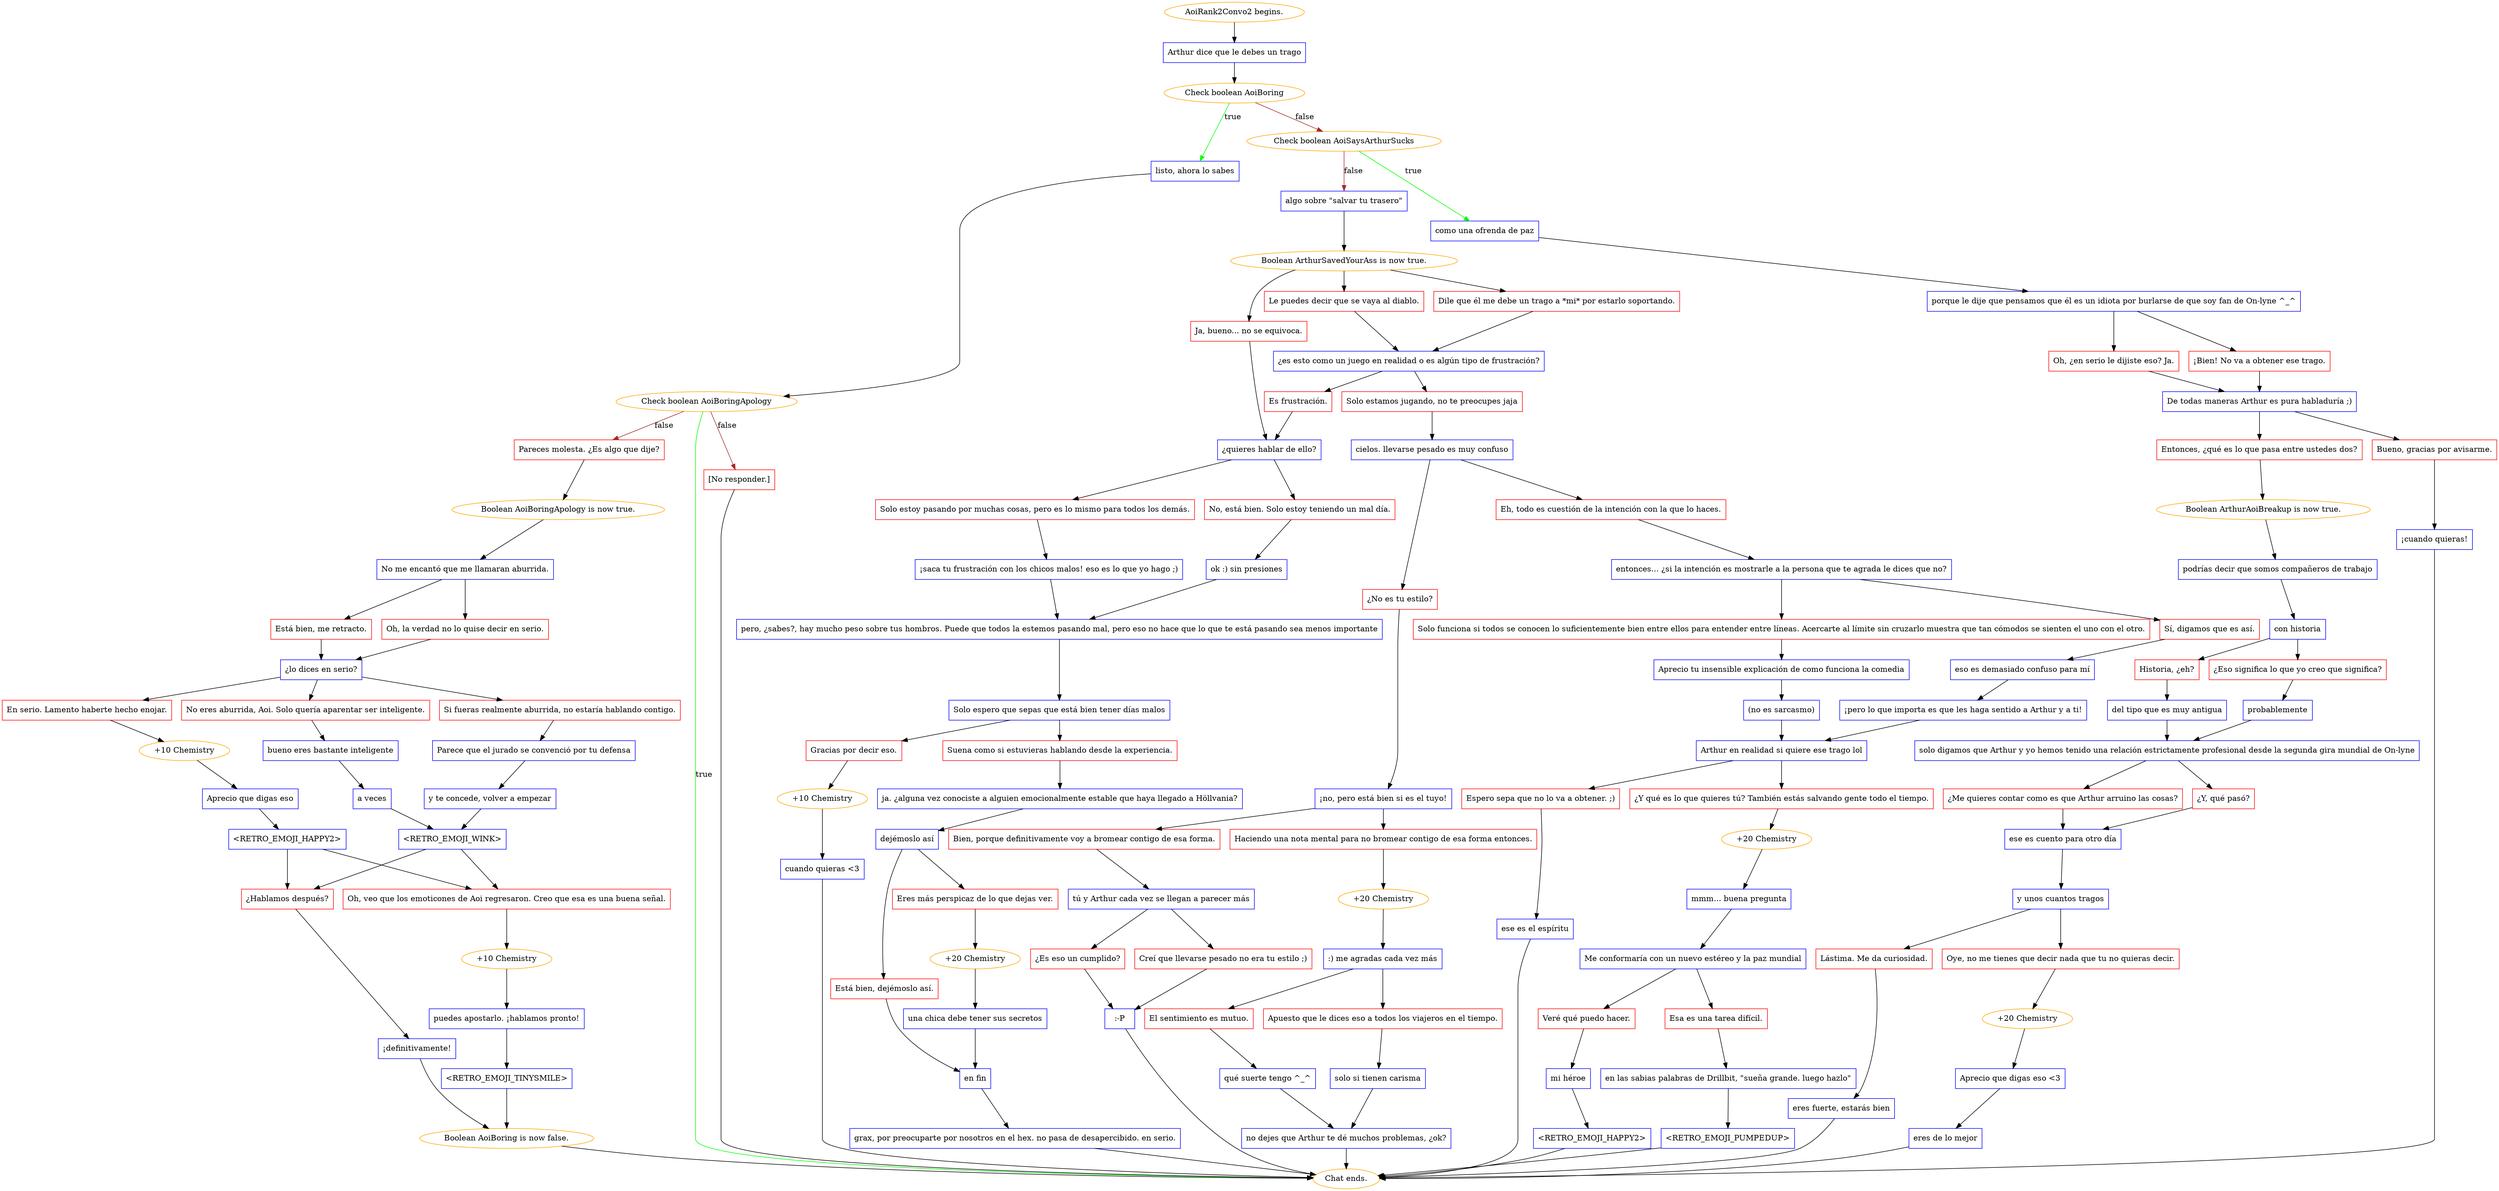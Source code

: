digraph {
	"AoiRank2Convo2 begins." [color=orange];
		"AoiRank2Convo2 begins." -> j179117850;
	j179117850 [label="Arthur dice que le debes un trago",shape=box,color=blue];
		j179117850 -> j3430342826;
	j3430342826 [label="Check boolean AoiBoring",color=orange];
		j3430342826 -> j3684477301 [label=true,color=green];
		j3430342826 -> j852863502 [label=false,color=brown];
	j3684477301 [label="listo, ahora lo sabes",shape=box,color=blue];
		j3684477301 -> j2376198656;
	j852863502 [label="Check boolean AoiSaysArthurSucks",color=orange];
		j852863502 -> j1793727431 [label=true,color=green];
		j852863502 -> j1057739790 [label=false,color=brown];
	j2376198656 [label="Check boolean AoiBoringApology",color=orange];
		j2376198656 -> "Chat ends." [label=true,color=green];
		j2376198656 -> j1777450414 [label=false,color=brown];
		j2376198656 -> j216489096 [label=false,color=brown];
	j1793727431 [label="como una ofrenda de paz",shape=box,color=blue];
		j1793727431 -> j1873703051;
	j1057739790 [label="algo sobre \"salvar tu trasero\"",shape=box,color=blue];
		j1057739790 -> j3097171279;
	"Chat ends." [color=orange];
	j1777450414 [label="Pareces molesta. ¿Es algo que dije?",shape=box,color=red];
		j1777450414 -> j2325437670;
	j216489096 [label="[No responder.]",shape=box,color=red];
		j216489096 -> "Chat ends.";
	j1873703051 [label="porque le dije que pensamos que él es un idiota por burlarse de que soy fan de On-lyne ^_^",shape=box,color=blue];
		j1873703051 -> j3115657519;
		j1873703051 -> j2758544444;
	j3097171279 [label="Boolean ArthurSavedYourAss is now true.",color=orange];
		j3097171279 -> j610092493;
		j3097171279 -> j1897502770;
		j3097171279 -> j3265505953;
	j2325437670 [label="Boolean AoiBoringApology is now true.",color=orange];
		j2325437670 -> j3937131499;
	j3115657519 [label="¡Bien! No va a obtener ese trago.",shape=box,color=red];
		j3115657519 -> j569529979;
	j2758544444 [label="Oh, ¿en serio le dijiste eso? Ja.",shape=box,color=red];
		j2758544444 -> j569529979;
	j610092493 [label="Ja, bueno... no se equivoca.",shape=box,color=red];
		j610092493 -> j3710081778;
	j1897502770 [label="Le puedes decir que se vaya al diablo.",shape=box,color=red];
		j1897502770 -> j3481707647;
	j3265505953 [label="Dile que él me debe un trago a *mi* por estarlo soportando.",shape=box,color=red];
		j3265505953 -> j3481707647;
	j3937131499 [label="No me encantó que me llamaran aburrida.",shape=box,color=blue];
		j3937131499 -> j2788297901;
		j3937131499 -> j836076951;
	j569529979 [label="De todas maneras Arthur es pura habladuría ;)",shape=box,color=blue];
		j569529979 -> j696129287;
		j569529979 -> j3403649977;
	j3710081778 [label="¿quieres hablar de ello?",shape=box,color=blue];
		j3710081778 -> j203754312;
		j3710081778 -> j4153037161;
	j3481707647 [label="¿es esto como un juego en realidad o es algún tipo de frustración?",shape=box,color=blue];
		j3481707647 -> j3615895239;
		j3481707647 -> j2202853868;
	j2788297901 [label="Oh, la verdad no lo quise decir en serio.",shape=box,color=red];
		j2788297901 -> j1025421057;
	j836076951 [label="Está bien, me retracto.",shape=box,color=red];
		j836076951 -> j1025421057;
	j696129287 [label="Bueno, gracias por avisarme.",shape=box,color=red];
		j696129287 -> j2938164643;
	j3403649977 [label="Entonces, ¿qué es lo que pasa entre ustedes dos?",shape=box,color=red];
		j3403649977 -> j293871585;
	j203754312 [label="No, está bien. Solo estoy teniendo un mal día.",shape=box,color=red];
		j203754312 -> j2255104593;
	j4153037161 [label="Solo estoy pasando por muchas cosas, pero es lo mismo para todos los demás.",shape=box,color=red];
		j4153037161 -> j4234151727;
	j3615895239 [label="Es frustración.",shape=box,color=red];
		j3615895239 -> j3710081778;
	j2202853868 [label="Solo estamos jugando, no te preocupes jaja",shape=box,color=red];
		j2202853868 -> j2854693459;
	j1025421057 [label="¿lo dices en serio?",shape=box,color=blue];
		j1025421057 -> j568597992;
		j1025421057 -> j3702210100;
		j1025421057 -> j735227702;
	j2938164643 [label="¡cuando quieras!",shape=box,color=blue];
		j2938164643 -> "Chat ends.";
	j293871585 [label="Boolean ArthurAoiBreakup is now true.",color=orange];
		j293871585 -> j3712818469;
	j2255104593 [label="ok :) sin presiones",shape=box,color=blue];
		j2255104593 -> j3941760636;
	j4234151727 [label="¡saca tu frustración con los chicos malos! eso es lo que yo hago ;)",shape=box,color=blue];
		j4234151727 -> j3941760636;
	j2854693459 [label="cielos. llevarse pesado es muy confuso",shape=box,color=blue];
		j2854693459 -> j955603901;
		j2854693459 -> j3450959043;
	j568597992 [label="En serio. Lamento haberte hecho enojar.",shape=box,color=red];
		j568597992 -> j2330749439;
	j3702210100 [label="No eres aburrida, Aoi. Solo quería aparentar ser inteligente.",shape=box,color=red];
		j3702210100 -> j3765753103;
	j735227702 [label="Si fueras realmente aburrida, no estaría hablando contigo.",shape=box,color=red];
		j735227702 -> j1869822937;
	j3712818469 [label="podrías decir que somos compañeros de trabajo",shape=box,color=blue];
		j3712818469 -> j955471492;
	j3941760636 [label="pero, ¿sabes?, hay mucho peso sobre tus hombros. Puede que todos la estemos pasando mal, pero eso no hace que lo que te está pasando sea menos importante",shape=box,color=blue];
		j3941760636 -> j1016471364;
	j955603901 [label="¿No es tu estilo?",shape=box,color=red];
		j955603901 -> j1596900787;
	j3450959043 [label="Eh, todo es cuestión de la intención con la que lo haces.",shape=box,color=red];
		j3450959043 -> j1225803359;
	j2330749439 [label="+10 Chemistry",color=orange];
		j2330749439 -> j2033460399;
	j3765753103 [label="bueno eres bastante inteligente",shape=box,color=blue];
		j3765753103 -> j2389443146;
	j1869822937 [label="Parece que el jurado se convenció por tu defensa",shape=box,color=blue];
		j1869822937 -> j3644992709;
	j955471492 [label="con historia",shape=box,color=blue];
		j955471492 -> j65282298;
		j955471492 -> j3814489042;
	j1016471364 [label="Solo espero que sepas que está bien tener días malos",shape=box,color=blue];
		j1016471364 -> j2050390206;
		j1016471364 -> j2832897414;
	j1596900787 [label="¡no, pero está bien si es el tuyo!",shape=box,color=blue];
		j1596900787 -> j2773368850;
		j1596900787 -> j3377001057;
	j1225803359 [label="entonces... ¿si la intención es mostrarle a la persona que te agrada le dices que no?",shape=box,color=blue];
		j1225803359 -> j1128096005;
		j1225803359 -> j1366503952;
	j2033460399 [label="Aprecio que digas eso",shape=box,color=blue];
		j2033460399 -> j1960342251;
	j2389443146 [label="a veces",shape=box,color=blue];
		j2389443146 -> j1566555724;
	j3644992709 [label="y te concede, volver a empezar",shape=box,color=blue];
		j3644992709 -> j1566555724;
	j65282298 [label="¿Eso significa lo que yo creo que significa?",shape=box,color=red];
		j65282298 -> j1517945938;
	j3814489042 [label="Historia, ¿eh?",shape=box,color=red];
		j3814489042 -> j382864641;
	j2050390206 [label="Gracias por decir eso.",shape=box,color=red];
		j2050390206 -> j342288676;
	j2832897414 [label="Suena como si estuvieras hablando desde la experiencia.",shape=box,color=red];
		j2832897414 -> j2452547931;
	j2773368850 [label="Haciendo una nota mental para no bromear contigo de esa forma entonces.",shape=box,color=red];
		j2773368850 -> j1893966953;
	j3377001057 [label="Bien, porque definitivamente voy a bromear contigo de esa forma.",shape=box,color=red];
		j3377001057 -> j897961597;
	j1128096005 [label="Solo funciona si todos se conocen lo suficientemente bien entre ellos para entender entre líneas. Acercarte al límite sin cruzarlo muestra que tan cómodos se sienten el uno con el otro.",shape=box,color=red];
		j1128096005 -> j3330286952;
	j1366503952 [label="Sí, digamos que es así.",shape=box,color=red];
		j1366503952 -> j1103147372;
	j1960342251 [label="<RETRO_EMOJI_HAPPY2>",shape=box,color=blue];
		j1960342251 -> j133836590;
		j1960342251 -> j3113554048;
	j1566555724 [label="<RETRO_EMOJI_WINK>",shape=box,color=blue];
		j1566555724 -> j133836590;
		j1566555724 -> j3113554048;
	j1517945938 [label="probablemente",shape=box,color=blue];
		j1517945938 -> j354395682;
	j382864641 [label="del tipo que es muy antigua",shape=box,color=blue];
		j382864641 -> j354395682;
	j342288676 [label="+10 Chemistry",color=orange];
		j342288676 -> j312774209;
	j2452547931 [label="ja. ¿alguna vez conociste a alguien emocionalmente estable que haya llegado a Höllvania?",shape=box,color=blue];
		j2452547931 -> j2906366379;
	j1893966953 [label="+20 Chemistry",color=orange];
		j1893966953 -> j3946657635;
	j897961597 [label="tú y Arthur cada vez se llegan a parecer más",shape=box,color=blue];
		j897961597 -> j2061380834;
		j897961597 -> j3740121437;
	j3330286952 [label="Aprecio tu insensible explicación de como funciona la comedia",shape=box,color=blue];
		j3330286952 -> j789616300;
	j1103147372 [label="eso es demasiado confuso para mí",shape=box,color=blue];
		j1103147372 -> j1508506175;
	j133836590 [label="¿Hablamos después?",shape=box,color=red];
		j133836590 -> j4269963070;
	j3113554048 [label="Oh, veo que los emoticones de Aoi regresaron. Creo que esa es una buena señal.",shape=box,color=red];
		j3113554048 -> j3516462567;
	j354395682 [label="solo digamos que Arthur y yo hemos tenido una relación estrictamente profesional desde la segunda gira mundial de On-lyne",shape=box,color=blue];
		j354395682 -> j2280008656;
		j354395682 -> j3834546323;
	j312774209 [label="cuando quieras <3",shape=box,color=blue];
		j312774209 -> "Chat ends.";
	j2906366379 [label="dejémoslo así",shape=box,color=blue];
		j2906366379 -> j1285053857;
		j2906366379 -> j2299832385;
	j3946657635 [label=":) me agradas cada vez más",shape=box,color=blue];
		j3946657635 -> j4222126283;
		j3946657635 -> j1674565302;
	j2061380834 [label="¿Es eso un cumplido?",shape=box,color=red];
		j2061380834 -> j2731114890;
	j3740121437 [label="Creí que llevarse pesado no era tu estilo ;)",shape=box,color=red];
		j3740121437 -> j2731114890;
	j789616300 [label="(no es sarcasmo)",shape=box,color=blue];
		j789616300 -> j203727143;
	j1508506175 [label="¡pero lo que importa es que les haga sentido a Arthur y a ti!",shape=box,color=blue];
		j1508506175 -> j203727143;
	j4269963070 [label="¡definitivamente!",shape=box,color=blue];
		j4269963070 -> j2581611291;
	j3516462567 [label="+10 Chemistry",color=orange];
		j3516462567 -> j1354863405;
	j2280008656 [label="¿Y, qué pasó?",shape=box,color=red];
		j2280008656 -> j2562360955;
	j3834546323 [label="¿Me quieres contar como es que Arthur arruino las cosas?",shape=box,color=red];
		j3834546323 -> j2562360955;
	j1285053857 [label="Eres más perspicaz de lo que dejas ver.",shape=box,color=red];
		j1285053857 -> j3458483419;
	j2299832385 [label="Está bien, dejémoslo así.",shape=box,color=red];
		j2299832385 -> j3660537328;
	j4222126283 [label="El sentimiento es mutuo.",shape=box,color=red];
		j4222126283 -> j2701948214;
	j1674565302 [label="Apuesto que le dices eso a todos los viajeros en el tiempo.",shape=box,color=red];
		j1674565302 -> j3642516467;
	j2731114890 [label=":-P",shape=box,color=blue];
		j2731114890 -> "Chat ends.";
	j203727143 [label="Arthur en realidad si quiere ese trago lol",shape=box,color=blue];
		j203727143 -> j1994093089;
		j203727143 -> j3961693453;
	j2581611291 [label="Boolean AoiBoring is now false.",color=orange];
		j2581611291 -> "Chat ends.";
	j1354863405 [label="puedes apostarlo. ¡hablamos pronto!",shape=box,color=blue];
		j1354863405 -> j153386734;
	j2562360955 [label="ese es cuento para otro día",shape=box,color=blue];
		j2562360955 -> j2501423087;
	j3458483419 [label="+20 Chemistry",color=orange];
		j3458483419 -> j3334364488;
	j3660537328 [label="en fin",shape=box,color=blue];
		j3660537328 -> j2917024336;
	j2701948214 [label="qué suerte tengo ^_^",shape=box,color=blue];
		j2701948214 -> j247920049;
	j3642516467 [label="solo si tienen carisma",shape=box,color=blue];
		j3642516467 -> j247920049;
	j1994093089 [label="Espero sepa que no lo va a obtener. ;)",shape=box,color=red];
		j1994093089 -> j24665186;
	j3961693453 [label="¿Y qué es lo que quieres tú? También estás salvando gente todo el tiempo.",shape=box,color=red];
		j3961693453 -> j3204124734;
	j153386734 [label="<RETRO_EMOJI_TINYSMILE>",shape=box,color=blue];
		j153386734 -> j2581611291;
	j2501423087 [label="y unos cuantos tragos",shape=box,color=blue];
		j2501423087 -> j2367451955;
		j2501423087 -> j1103014210;
	j3334364488 [label="una chica debe tener sus secretos",shape=box,color=blue];
		j3334364488 -> j3660537328;
	j2917024336 [label="grax, por preocuparte por nosotros en el hex. no pasa de desapercibido. en serio.",shape=box,color=blue];
		j2917024336 -> "Chat ends.";
	j247920049 [label="no dejes que Arthur te dé muchos problemas, ¿ok?",shape=box,color=blue];
		j247920049 -> "Chat ends.";
	j24665186 [label="ese es el espíritu",shape=box,color=blue];
		j24665186 -> "Chat ends.";
	j3204124734 [label="+20 Chemistry",color=orange];
		j3204124734 -> j482401571;
	j2367451955 [label="Oye, no me tienes que decir nada que tu no quieras decir.",shape=box,color=red];
		j2367451955 -> j255983274;
	j1103014210 [label="Lástima. Me da curiosidad.",shape=box,color=red];
		j1103014210 -> j734611681;
	j482401571 [label="mmm... buena pregunta",shape=box,color=blue];
		j482401571 -> j2502921923;
	j255983274 [label="+20 Chemistry",color=orange];
		j255983274 -> j1261682708;
	j734611681 [label="eres fuerte, estarás bien",shape=box,color=blue];
		j734611681 -> "Chat ends.";
	j2502921923 [label="Me conformaría con un nuevo estéreo y la paz mundial",shape=box,color=blue];
		j2502921923 -> j1356047002;
		j2502921923 -> j1480966424;
	j1261682708 [label="Aprecio que digas eso <3",shape=box,color=blue];
		j1261682708 -> j1316456172;
	j1356047002 [label="Veré qué puedo hacer.",shape=box,color=red];
		j1356047002 -> j4063823919;
	j1480966424 [label="Esa es una tarea difícil.",shape=box,color=red];
		j1480966424 -> j3884520308;
	j1316456172 [label="eres de lo mejor",shape=box,color=blue];
		j1316456172 -> "Chat ends.";
	j4063823919 [label="mi héroe",shape=box,color=blue];
		j4063823919 -> j933707800;
	j3884520308 [label="en las sabias palabras de Drillbit, \"sueña grande. luego hazlo\"",shape=box,color=blue];
		j3884520308 -> j336425587;
	j933707800 [label="<RETRO_EMOJI_HAPPY2>",shape=box,color=blue];
		j933707800 -> "Chat ends.";
	j336425587 [label="<RETRO_EMOJI_PUMPEDUP>",shape=box,color=blue];
		j336425587 -> "Chat ends.";
}